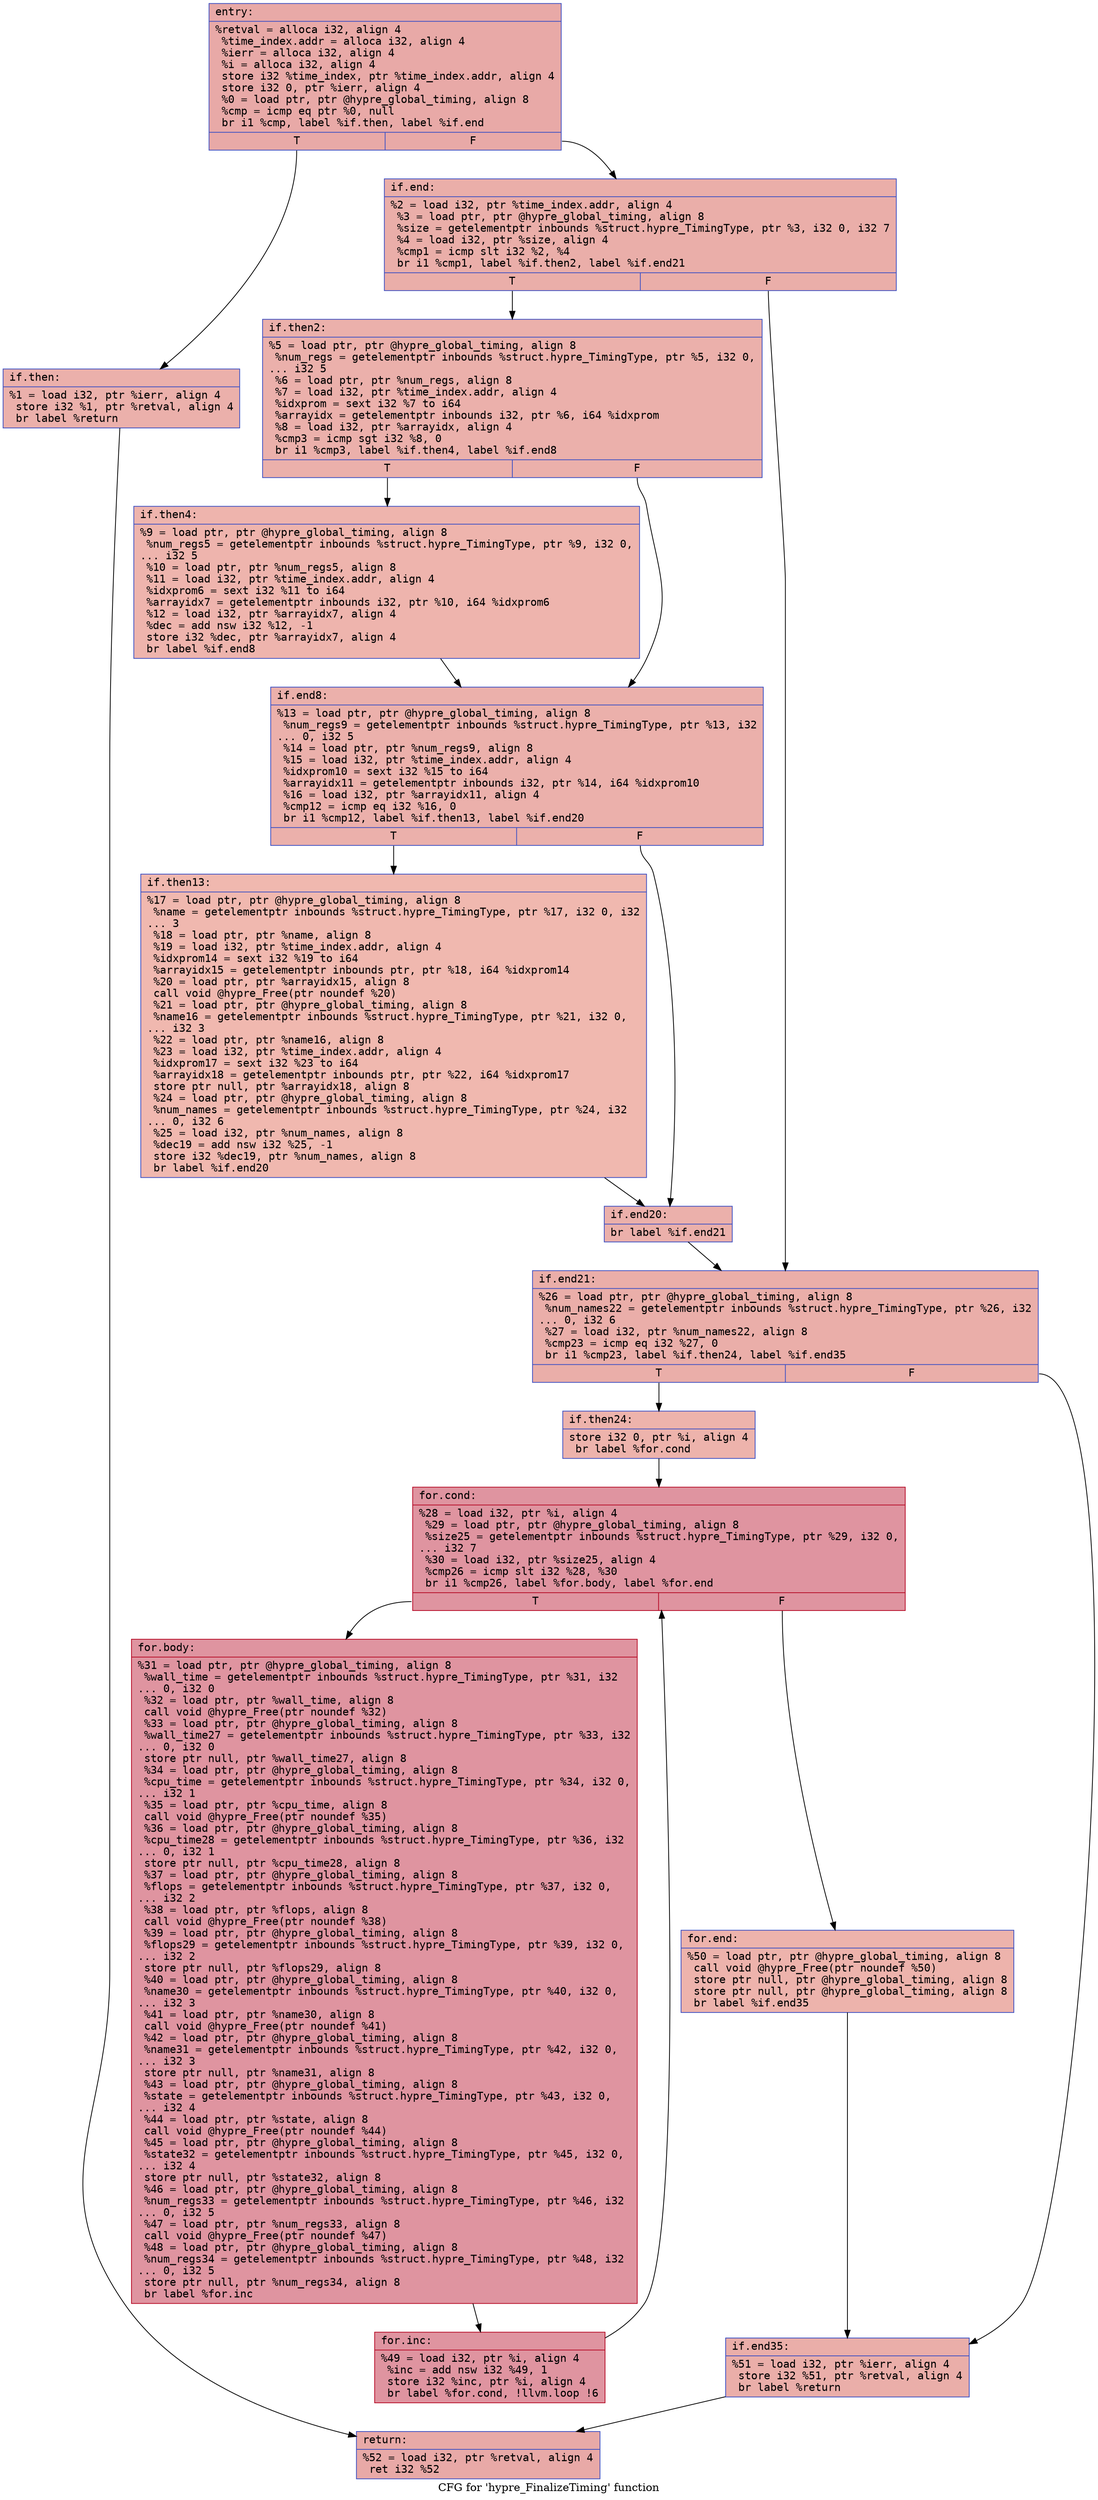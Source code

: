 digraph "CFG for 'hypre_FinalizeTiming' function" {
	label="CFG for 'hypre_FinalizeTiming' function";

	Node0x557f02a8c4b0 [shape=record,color="#3d50c3ff", style=filled, fillcolor="#ca3b3770" fontname="Courier",label="{entry:\l|  %retval = alloca i32, align 4\l  %time_index.addr = alloca i32, align 4\l  %ierr = alloca i32, align 4\l  %i = alloca i32, align 4\l  store i32 %time_index, ptr %time_index.addr, align 4\l  store i32 0, ptr %ierr, align 4\l  %0 = load ptr, ptr @hypre_global_timing, align 8\l  %cmp = icmp eq ptr %0, null\l  br i1 %cmp, label %if.then, label %if.end\l|{<s0>T|<s1>F}}"];
	Node0x557f02a8c4b0:s0 -> Node0x557f02a8c910[tooltip="entry -> if.then\nProbability 37.50%" ];
	Node0x557f02a8c4b0:s1 -> Node0x557f02a8c980[tooltip="entry -> if.end\nProbability 62.50%" ];
	Node0x557f02a8c910 [shape=record,color="#3d50c3ff", style=filled, fillcolor="#d24b4070" fontname="Courier",label="{if.then:\l|  %1 = load i32, ptr %ierr, align 4\l  store i32 %1, ptr %retval, align 4\l  br label %return\l}"];
	Node0x557f02a8c910 -> Node0x557f02a8caa0[tooltip="if.then -> return\nProbability 100.00%" ];
	Node0x557f02a8c980 [shape=record,color="#3d50c3ff", style=filled, fillcolor="#d0473d70" fontname="Courier",label="{if.end:\l|  %2 = load i32, ptr %time_index.addr, align 4\l  %3 = load ptr, ptr @hypre_global_timing, align 8\l  %size = getelementptr inbounds %struct.hypre_TimingType, ptr %3, i32 0, i32 7\l  %4 = load i32, ptr %size, align 4\l  %cmp1 = icmp slt i32 %2, %4\l  br i1 %cmp1, label %if.then2, label %if.end21\l|{<s0>T|<s1>F}}"];
	Node0x557f02a8c980:s0 -> Node0x557f02a8f560[tooltip="if.end -> if.then2\nProbability 50.00%" ];
	Node0x557f02a8c980:s1 -> Node0x557f02a8f750[tooltip="if.end -> if.end21\nProbability 50.00%" ];
	Node0x557f02a8f560 [shape=record,color="#3d50c3ff", style=filled, fillcolor="#d24b4070" fontname="Courier",label="{if.then2:\l|  %5 = load ptr, ptr @hypre_global_timing, align 8\l  %num_regs = getelementptr inbounds %struct.hypre_TimingType, ptr %5, i32 0,\l... i32 5\l  %6 = load ptr, ptr %num_regs, align 8\l  %7 = load i32, ptr %time_index.addr, align 4\l  %idxprom = sext i32 %7 to i64\l  %arrayidx = getelementptr inbounds i32, ptr %6, i64 %idxprom\l  %8 = load i32, ptr %arrayidx, align 4\l  %cmp3 = icmp sgt i32 %8, 0\l  br i1 %cmp3, label %if.then4, label %if.end8\l|{<s0>T|<s1>F}}"];
	Node0x557f02a8f560:s0 -> Node0x557f02a8fd50[tooltip="if.then2 -> if.then4\nProbability 62.50%" ];
	Node0x557f02a8f560:s1 -> Node0x557f02a8fdd0[tooltip="if.then2 -> if.end8\nProbability 37.50%" ];
	Node0x557f02a8fd50 [shape=record,color="#3d50c3ff", style=filled, fillcolor="#d8564670" fontname="Courier",label="{if.then4:\l|  %9 = load ptr, ptr @hypre_global_timing, align 8\l  %num_regs5 = getelementptr inbounds %struct.hypre_TimingType, ptr %9, i32 0,\l... i32 5\l  %10 = load ptr, ptr %num_regs5, align 8\l  %11 = load i32, ptr %time_index.addr, align 4\l  %idxprom6 = sext i32 %11 to i64\l  %arrayidx7 = getelementptr inbounds i32, ptr %10, i64 %idxprom6\l  %12 = load i32, ptr %arrayidx7, align 4\l  %dec = add nsw i32 %12, -1\l  store i32 %dec, ptr %arrayidx7, align 4\l  br label %if.end8\l}"];
	Node0x557f02a8fd50 -> Node0x557f02a8fdd0[tooltip="if.then4 -> if.end8\nProbability 100.00%" ];
	Node0x557f02a8fdd0 [shape=record,color="#3d50c3ff", style=filled, fillcolor="#d24b4070" fontname="Courier",label="{if.end8:\l|  %13 = load ptr, ptr @hypre_global_timing, align 8\l  %num_regs9 = getelementptr inbounds %struct.hypre_TimingType, ptr %13, i32\l... 0, i32 5\l  %14 = load ptr, ptr %num_regs9, align 8\l  %15 = load i32, ptr %time_index.addr, align 4\l  %idxprom10 = sext i32 %15 to i64\l  %arrayidx11 = getelementptr inbounds i32, ptr %14, i64 %idxprom10\l  %16 = load i32, ptr %arrayidx11, align 4\l  %cmp12 = icmp eq i32 %16, 0\l  br i1 %cmp12, label %if.then13, label %if.end20\l|{<s0>T|<s1>F}}"];
	Node0x557f02a8fdd0:s0 -> Node0x557f02a90d70[tooltip="if.end8 -> if.then13\nProbability 37.50%" ];
	Node0x557f02a8fdd0:s1 -> Node0x557f02a90df0[tooltip="if.end8 -> if.end20\nProbability 62.50%" ];
	Node0x557f02a90d70 [shape=record,color="#3d50c3ff", style=filled, fillcolor="#dc5d4a70" fontname="Courier",label="{if.then13:\l|  %17 = load ptr, ptr @hypre_global_timing, align 8\l  %name = getelementptr inbounds %struct.hypre_TimingType, ptr %17, i32 0, i32\l... 3\l  %18 = load ptr, ptr %name, align 8\l  %19 = load i32, ptr %time_index.addr, align 4\l  %idxprom14 = sext i32 %19 to i64\l  %arrayidx15 = getelementptr inbounds ptr, ptr %18, i64 %idxprom14\l  %20 = load ptr, ptr %arrayidx15, align 8\l  call void @hypre_Free(ptr noundef %20)\l  %21 = load ptr, ptr @hypre_global_timing, align 8\l  %name16 = getelementptr inbounds %struct.hypre_TimingType, ptr %21, i32 0,\l... i32 3\l  %22 = load ptr, ptr %name16, align 8\l  %23 = load i32, ptr %time_index.addr, align 4\l  %idxprom17 = sext i32 %23 to i64\l  %arrayidx18 = getelementptr inbounds ptr, ptr %22, i64 %idxprom17\l  store ptr null, ptr %arrayidx18, align 8\l  %24 = load ptr, ptr @hypre_global_timing, align 8\l  %num_names = getelementptr inbounds %struct.hypre_TimingType, ptr %24, i32\l... 0, i32 6\l  %25 = load i32, ptr %num_names, align 8\l  %dec19 = add nsw i32 %25, -1\l  store i32 %dec19, ptr %num_names, align 8\l  br label %if.end20\l}"];
	Node0x557f02a90d70 -> Node0x557f02a90df0[tooltip="if.then13 -> if.end20\nProbability 100.00%" ];
	Node0x557f02a90df0 [shape=record,color="#3d50c3ff", style=filled, fillcolor="#d24b4070" fontname="Courier",label="{if.end20:\l|  br label %if.end21\l}"];
	Node0x557f02a90df0 -> Node0x557f02a8f750[tooltip="if.end20 -> if.end21\nProbability 100.00%" ];
	Node0x557f02a8f750 [shape=record,color="#3d50c3ff", style=filled, fillcolor="#d0473d70" fontname="Courier",label="{if.end21:\l|  %26 = load ptr, ptr @hypre_global_timing, align 8\l  %num_names22 = getelementptr inbounds %struct.hypre_TimingType, ptr %26, i32\l... 0, i32 6\l  %27 = load i32, ptr %num_names22, align 8\l  %cmp23 = icmp eq i32 %27, 0\l  br i1 %cmp23, label %if.then24, label %if.end35\l|{<s0>T|<s1>F}}"];
	Node0x557f02a8f750:s0 -> Node0x557f02a92fd0[tooltip="if.end21 -> if.then24\nProbability 37.50%" ];
	Node0x557f02a8f750:s1 -> Node0x557f02a93020[tooltip="if.end21 -> if.end35\nProbability 62.50%" ];
	Node0x557f02a92fd0 [shape=record,color="#3d50c3ff", style=filled, fillcolor="#d6524470" fontname="Courier",label="{if.then24:\l|  store i32 0, ptr %i, align 4\l  br label %for.cond\l}"];
	Node0x557f02a92fd0 -> Node0x557f02a931f0[tooltip="if.then24 -> for.cond\nProbability 100.00%" ];
	Node0x557f02a931f0 [shape=record,color="#b70d28ff", style=filled, fillcolor="#b70d2870" fontname="Courier",label="{for.cond:\l|  %28 = load i32, ptr %i, align 4\l  %29 = load ptr, ptr @hypre_global_timing, align 8\l  %size25 = getelementptr inbounds %struct.hypre_TimingType, ptr %29, i32 0,\l... i32 7\l  %30 = load i32, ptr %size25, align 4\l  %cmp26 = icmp slt i32 %28, %30\l  br i1 %cmp26, label %for.body, label %for.end\l|{<s0>T|<s1>F}}"];
	Node0x557f02a931f0:s0 -> Node0x557f02a93650[tooltip="for.cond -> for.body\nProbability 96.88%" ];
	Node0x557f02a931f0:s1 -> Node0x557f02a936a0[tooltip="for.cond -> for.end\nProbability 3.12%" ];
	Node0x557f02a93650 [shape=record,color="#b70d28ff", style=filled, fillcolor="#b70d2870" fontname="Courier",label="{for.body:\l|  %31 = load ptr, ptr @hypre_global_timing, align 8\l  %wall_time = getelementptr inbounds %struct.hypre_TimingType, ptr %31, i32\l... 0, i32 0\l  %32 = load ptr, ptr %wall_time, align 8\l  call void @hypre_Free(ptr noundef %32)\l  %33 = load ptr, ptr @hypre_global_timing, align 8\l  %wall_time27 = getelementptr inbounds %struct.hypre_TimingType, ptr %33, i32\l... 0, i32 0\l  store ptr null, ptr %wall_time27, align 8\l  %34 = load ptr, ptr @hypre_global_timing, align 8\l  %cpu_time = getelementptr inbounds %struct.hypre_TimingType, ptr %34, i32 0,\l... i32 1\l  %35 = load ptr, ptr %cpu_time, align 8\l  call void @hypre_Free(ptr noundef %35)\l  %36 = load ptr, ptr @hypre_global_timing, align 8\l  %cpu_time28 = getelementptr inbounds %struct.hypre_TimingType, ptr %36, i32\l... 0, i32 1\l  store ptr null, ptr %cpu_time28, align 8\l  %37 = load ptr, ptr @hypre_global_timing, align 8\l  %flops = getelementptr inbounds %struct.hypre_TimingType, ptr %37, i32 0,\l... i32 2\l  %38 = load ptr, ptr %flops, align 8\l  call void @hypre_Free(ptr noundef %38)\l  %39 = load ptr, ptr @hypre_global_timing, align 8\l  %flops29 = getelementptr inbounds %struct.hypre_TimingType, ptr %39, i32 0,\l... i32 2\l  store ptr null, ptr %flops29, align 8\l  %40 = load ptr, ptr @hypre_global_timing, align 8\l  %name30 = getelementptr inbounds %struct.hypre_TimingType, ptr %40, i32 0,\l... i32 3\l  %41 = load ptr, ptr %name30, align 8\l  call void @hypre_Free(ptr noundef %41)\l  %42 = load ptr, ptr @hypre_global_timing, align 8\l  %name31 = getelementptr inbounds %struct.hypre_TimingType, ptr %42, i32 0,\l... i32 3\l  store ptr null, ptr %name31, align 8\l  %43 = load ptr, ptr @hypre_global_timing, align 8\l  %state = getelementptr inbounds %struct.hypre_TimingType, ptr %43, i32 0,\l... i32 4\l  %44 = load ptr, ptr %state, align 8\l  call void @hypre_Free(ptr noundef %44)\l  %45 = load ptr, ptr @hypre_global_timing, align 8\l  %state32 = getelementptr inbounds %struct.hypre_TimingType, ptr %45, i32 0,\l... i32 4\l  store ptr null, ptr %state32, align 8\l  %46 = load ptr, ptr @hypre_global_timing, align 8\l  %num_regs33 = getelementptr inbounds %struct.hypre_TimingType, ptr %46, i32\l... 0, i32 5\l  %47 = load ptr, ptr %num_regs33, align 8\l  call void @hypre_Free(ptr noundef %47)\l  %48 = load ptr, ptr @hypre_global_timing, align 8\l  %num_regs34 = getelementptr inbounds %struct.hypre_TimingType, ptr %48, i32\l... 0, i32 5\l  store ptr null, ptr %num_regs34, align 8\l  br label %for.inc\l}"];
	Node0x557f02a93650 -> Node0x557f02a96350[tooltip="for.body -> for.inc\nProbability 100.00%" ];
	Node0x557f02a96350 [shape=record,color="#b70d28ff", style=filled, fillcolor="#b70d2870" fontname="Courier",label="{for.inc:\l|  %49 = load i32, ptr %i, align 4\l  %inc = add nsw i32 %49, 1\l  store i32 %inc, ptr %i, align 4\l  br label %for.cond, !llvm.loop !6\l}"];
	Node0x557f02a96350 -> Node0x557f02a931f0[tooltip="for.inc -> for.cond\nProbability 100.00%" ];
	Node0x557f02a936a0 [shape=record,color="#3d50c3ff", style=filled, fillcolor="#d6524470" fontname="Courier",label="{for.end:\l|  %50 = load ptr, ptr @hypre_global_timing, align 8\l  call void @hypre_Free(ptr noundef %50)\l  store ptr null, ptr @hypre_global_timing, align 8\l  store ptr null, ptr @hypre_global_timing, align 8\l  br label %if.end35\l}"];
	Node0x557f02a936a0 -> Node0x557f02a93020[tooltip="for.end -> if.end35\nProbability 100.00%" ];
	Node0x557f02a93020 [shape=record,color="#3d50c3ff", style=filled, fillcolor="#d0473d70" fontname="Courier",label="{if.end35:\l|  %51 = load i32, ptr %ierr, align 4\l  store i32 %51, ptr %retval, align 4\l  br label %return\l}"];
	Node0x557f02a93020 -> Node0x557f02a8caa0[tooltip="if.end35 -> return\nProbability 100.00%" ];
	Node0x557f02a8caa0 [shape=record,color="#3d50c3ff", style=filled, fillcolor="#ca3b3770" fontname="Courier",label="{return:\l|  %52 = load i32, ptr %retval, align 4\l  ret i32 %52\l}"];
}
